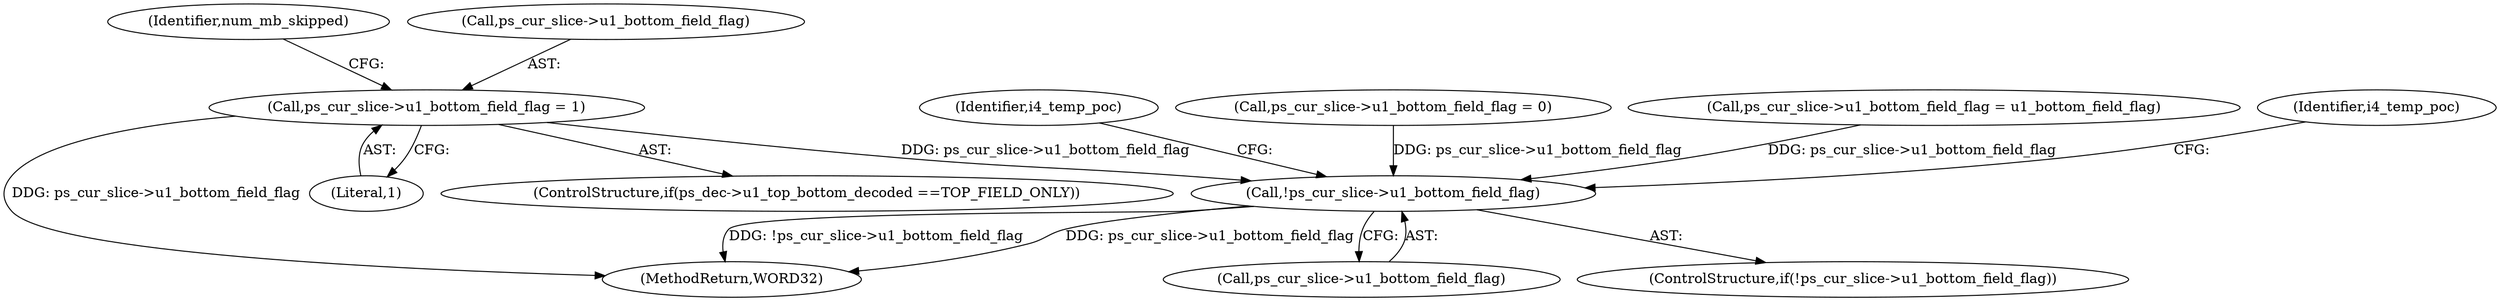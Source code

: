 digraph "0_Android_a78887bcffbc2995cf9ed72e0697acf560875e9e_2@pointer" {
"1000858" [label="(Call,ps_cur_slice->u1_bottom_field_flag = 1)"];
"1001284" [label="(Call,!ps_cur_slice->u1_bottom_field_flag)"];
"1001297" [label="(Identifier,i4_temp_poc)"];
"1000858" [label="(Call,ps_cur_slice->u1_bottom_field_flag = 1)"];
"1001284" [label="(Call,!ps_cur_slice->u1_bottom_field_flag)"];
"1001283" [label="(ControlStructure,if(!ps_cur_slice->u1_bottom_field_flag))"];
"1002571" [label="(MethodReturn,WORD32)"];
"1000864" [label="(Call,ps_cur_slice->u1_bottom_field_flag = 0)"];
"1000870" [label="(Identifier,num_mb_skipped)"];
"1000852" [label="(ControlStructure,if(ps_dec->u1_top_bottom_decoded ==TOP_FIELD_ONLY))"];
"1000930" [label="(Call,ps_cur_slice->u1_bottom_field_flag = u1_bottom_field_flag)"];
"1000862" [label="(Literal,1)"];
"1001285" [label="(Call,ps_cur_slice->u1_bottom_field_flag)"];
"1001289" [label="(Identifier,i4_temp_poc)"];
"1000859" [label="(Call,ps_cur_slice->u1_bottom_field_flag)"];
"1000858" -> "1000852"  [label="AST: "];
"1000858" -> "1000862"  [label="CFG: "];
"1000859" -> "1000858"  [label="AST: "];
"1000862" -> "1000858"  [label="AST: "];
"1000870" -> "1000858"  [label="CFG: "];
"1000858" -> "1002571"  [label="DDG: ps_cur_slice->u1_bottom_field_flag"];
"1000858" -> "1001284"  [label="DDG: ps_cur_slice->u1_bottom_field_flag"];
"1001284" -> "1001283"  [label="AST: "];
"1001284" -> "1001285"  [label="CFG: "];
"1001285" -> "1001284"  [label="AST: "];
"1001289" -> "1001284"  [label="CFG: "];
"1001297" -> "1001284"  [label="CFG: "];
"1001284" -> "1002571"  [label="DDG: ps_cur_slice->u1_bottom_field_flag"];
"1001284" -> "1002571"  [label="DDG: !ps_cur_slice->u1_bottom_field_flag"];
"1000864" -> "1001284"  [label="DDG: ps_cur_slice->u1_bottom_field_flag"];
"1000930" -> "1001284"  [label="DDG: ps_cur_slice->u1_bottom_field_flag"];
}
